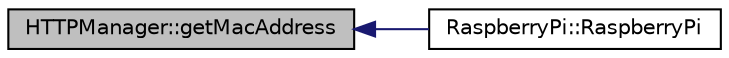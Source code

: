 digraph "HTTPManager::getMacAddress"
{
  edge [fontname="Helvetica",fontsize="10",labelfontname="Helvetica",labelfontsize="10"];
  node [fontname="Helvetica",fontsize="10",shape=record];
  rankdir="LR";
  Node1 [label="HTTPManager::getMacAddress",height=0.2,width=0.4,color="black", fillcolor="grey75", style="filled" fontcolor="black"];
  Node1 -> Node2 [dir="back",color="midnightblue",fontsize="10",style="solid",fontname="Helvetica"];
  Node2 [label="RaspberryPi::RaspberryPi",height=0.2,width=0.4,color="black", fillcolor="white", style="filled",URL="$class_raspberry_pi.html#aea9225d5fd8da77e0ba90e30a38be2d3"];
}
